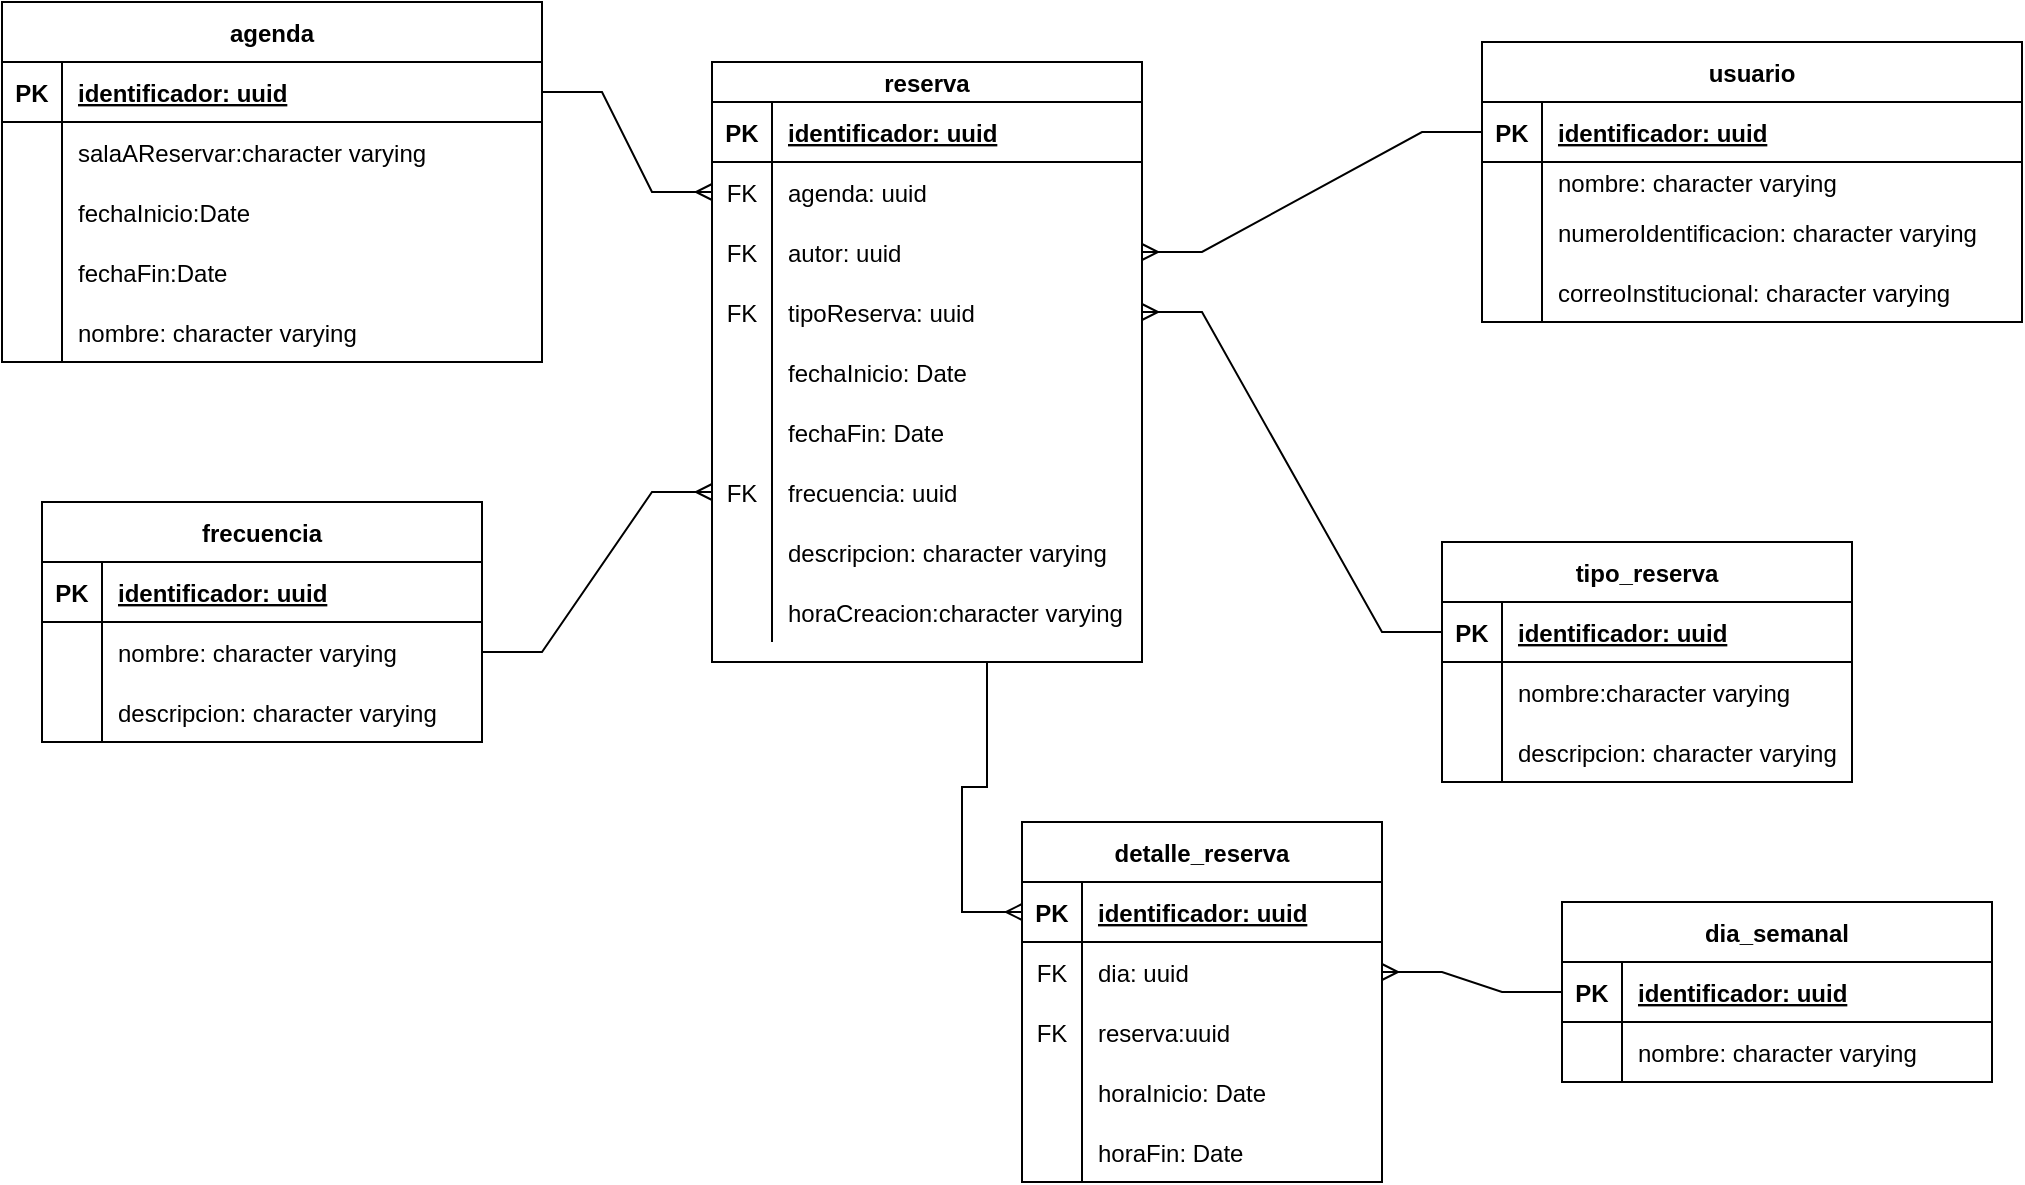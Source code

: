 <mxfile version="22.0.3" type="device">
  <diagram id="R2lEEEUBdFMjLlhIrx00" name="Page-1">
    <mxGraphModel dx="150" dy="1708" grid="1" gridSize="10" guides="1" tooltips="1" connect="1" arrows="1" fold="1" page="1" pageScale="1" pageWidth="850" pageHeight="1100" math="0" shadow="0" extFonts="Permanent Marker^https://fonts.googleapis.com/css?family=Permanent+Marker">
      <root>
        <mxCell id="0" />
        <mxCell id="1" parent="0" />
        <mxCell id="yb4hP5xgB--OVEd4FZ1A-1" value="agenda" style="shape=table;startSize=30;container=1;collapsible=1;childLayout=tableLayout;fixedRows=1;rowLines=0;fontStyle=1;align=center;resizeLast=1;" parent="1" vertex="1">
          <mxGeometry x="850" y="-100" width="270" height="180" as="geometry" />
        </mxCell>
        <mxCell id="yb4hP5xgB--OVEd4FZ1A-2" value="" style="shape=tableRow;horizontal=0;startSize=0;swimlaneHead=0;swimlaneBody=0;fillColor=none;collapsible=0;dropTarget=0;points=[[0,0.5],[1,0.5]];portConstraint=eastwest;top=0;left=0;right=0;bottom=1;" parent="yb4hP5xgB--OVEd4FZ1A-1" vertex="1">
          <mxGeometry y="30" width="270" height="30" as="geometry" />
        </mxCell>
        <mxCell id="yb4hP5xgB--OVEd4FZ1A-3" value="PK" style="shape=partialRectangle;connectable=0;fillColor=none;top=0;left=0;bottom=0;right=0;fontStyle=1;overflow=hidden;" parent="yb4hP5xgB--OVEd4FZ1A-2" vertex="1">
          <mxGeometry width="30" height="30" as="geometry">
            <mxRectangle width="30" height="30" as="alternateBounds" />
          </mxGeometry>
        </mxCell>
        <mxCell id="yb4hP5xgB--OVEd4FZ1A-4" value="identificador: uuid" style="shape=partialRectangle;connectable=0;fillColor=none;top=0;left=0;bottom=0;right=0;align=left;spacingLeft=6;fontStyle=5;overflow=hidden;" parent="yb4hP5xgB--OVEd4FZ1A-2" vertex="1">
          <mxGeometry x="30" width="240" height="30" as="geometry">
            <mxRectangle width="240" height="30" as="alternateBounds" />
          </mxGeometry>
        </mxCell>
        <mxCell id="yb4hP5xgB--OVEd4FZ1A-130" value="" style="shape=tableRow;horizontal=0;startSize=0;swimlaneHead=0;swimlaneBody=0;fillColor=none;collapsible=0;dropTarget=0;points=[[0,0.5],[1,0.5]];portConstraint=eastwest;top=0;left=0;right=0;bottom=0;" parent="yb4hP5xgB--OVEd4FZ1A-1" vertex="1">
          <mxGeometry y="60" width="270" height="30" as="geometry" />
        </mxCell>
        <mxCell id="yb4hP5xgB--OVEd4FZ1A-131" value="" style="shape=partialRectangle;connectable=0;fillColor=none;top=0;left=0;bottom=0;right=0;editable=1;overflow=hidden;" parent="yb4hP5xgB--OVEd4FZ1A-130" vertex="1">
          <mxGeometry width="30" height="30" as="geometry">
            <mxRectangle width="30" height="30" as="alternateBounds" />
          </mxGeometry>
        </mxCell>
        <mxCell id="yb4hP5xgB--OVEd4FZ1A-132" value="salaAReservar:character varying" style="shape=partialRectangle;connectable=0;fillColor=none;top=0;left=0;bottom=0;right=0;align=left;spacingLeft=6;overflow=hidden;" parent="yb4hP5xgB--OVEd4FZ1A-130" vertex="1">
          <mxGeometry x="30" width="240" height="30" as="geometry">
            <mxRectangle width="240" height="30" as="alternateBounds" />
          </mxGeometry>
        </mxCell>
        <mxCell id="yb4hP5xgB--OVEd4FZ1A-127" value="" style="shape=tableRow;horizontal=0;startSize=0;swimlaneHead=0;swimlaneBody=0;fillColor=none;collapsible=0;dropTarget=0;points=[[0,0.5],[1,0.5]];portConstraint=eastwest;top=0;left=0;right=0;bottom=0;" parent="yb4hP5xgB--OVEd4FZ1A-1" vertex="1">
          <mxGeometry y="90" width="270" height="30" as="geometry" />
        </mxCell>
        <mxCell id="yb4hP5xgB--OVEd4FZ1A-128" value="" style="shape=partialRectangle;connectable=0;fillColor=none;top=0;left=0;bottom=0;right=0;editable=1;overflow=hidden;" parent="yb4hP5xgB--OVEd4FZ1A-127" vertex="1">
          <mxGeometry width="30" height="30" as="geometry">
            <mxRectangle width="30" height="30" as="alternateBounds" />
          </mxGeometry>
        </mxCell>
        <mxCell id="yb4hP5xgB--OVEd4FZ1A-129" value="fechaInicio:Date" style="shape=partialRectangle;connectable=0;fillColor=none;top=0;left=0;bottom=0;right=0;align=left;spacingLeft=6;overflow=hidden;" parent="yb4hP5xgB--OVEd4FZ1A-127" vertex="1">
          <mxGeometry x="30" width="240" height="30" as="geometry">
            <mxRectangle width="240" height="30" as="alternateBounds" />
          </mxGeometry>
        </mxCell>
        <mxCell id="yb4hP5xgB--OVEd4FZ1A-124" value="" style="shape=tableRow;horizontal=0;startSize=0;swimlaneHead=0;swimlaneBody=0;fillColor=none;collapsible=0;dropTarget=0;points=[[0,0.5],[1,0.5]];portConstraint=eastwest;top=0;left=0;right=0;bottom=0;" parent="yb4hP5xgB--OVEd4FZ1A-1" vertex="1">
          <mxGeometry y="120" width="270" height="30" as="geometry" />
        </mxCell>
        <mxCell id="yb4hP5xgB--OVEd4FZ1A-125" value="" style="shape=partialRectangle;connectable=0;fillColor=none;top=0;left=0;bottom=0;right=0;editable=1;overflow=hidden;" parent="yb4hP5xgB--OVEd4FZ1A-124" vertex="1">
          <mxGeometry width="30" height="30" as="geometry">
            <mxRectangle width="30" height="30" as="alternateBounds" />
          </mxGeometry>
        </mxCell>
        <mxCell id="yb4hP5xgB--OVEd4FZ1A-126" value="fechaFin:Date" style="shape=partialRectangle;connectable=0;fillColor=none;top=0;left=0;bottom=0;right=0;align=left;spacingLeft=6;overflow=hidden;" parent="yb4hP5xgB--OVEd4FZ1A-124" vertex="1">
          <mxGeometry x="30" width="240" height="30" as="geometry">
            <mxRectangle width="240" height="30" as="alternateBounds" />
          </mxGeometry>
        </mxCell>
        <mxCell id="yb4hP5xgB--OVEd4FZ1A-11" value="" style="shape=tableRow;horizontal=0;startSize=0;swimlaneHead=0;swimlaneBody=0;fillColor=none;collapsible=0;dropTarget=0;points=[[0,0.5],[1,0.5]];portConstraint=eastwest;top=0;left=0;right=0;bottom=0;" parent="yb4hP5xgB--OVEd4FZ1A-1" vertex="1">
          <mxGeometry y="150" width="270" height="30" as="geometry" />
        </mxCell>
        <mxCell id="yb4hP5xgB--OVEd4FZ1A-12" value="" style="shape=partialRectangle;connectable=0;fillColor=none;top=0;left=0;bottom=0;right=0;editable=1;overflow=hidden;" parent="yb4hP5xgB--OVEd4FZ1A-11" vertex="1">
          <mxGeometry width="30" height="30" as="geometry">
            <mxRectangle width="30" height="30" as="alternateBounds" />
          </mxGeometry>
        </mxCell>
        <mxCell id="yb4hP5xgB--OVEd4FZ1A-13" value="nombre: character varying" style="shape=partialRectangle;connectable=0;fillColor=none;top=0;left=0;bottom=0;right=0;align=left;spacingLeft=6;overflow=hidden;" parent="yb4hP5xgB--OVEd4FZ1A-11" vertex="1">
          <mxGeometry x="30" width="240" height="30" as="geometry">
            <mxRectangle width="240" height="30" as="alternateBounds" />
          </mxGeometry>
        </mxCell>
        <mxCell id="yb4hP5xgB--OVEd4FZ1A-14" value="frecuencia" style="shape=table;startSize=30;container=1;collapsible=1;childLayout=tableLayout;fixedRows=1;rowLines=0;fontStyle=1;align=center;resizeLast=1;" parent="1" vertex="1">
          <mxGeometry x="870" y="150" width="220" height="120" as="geometry" />
        </mxCell>
        <mxCell id="yb4hP5xgB--OVEd4FZ1A-15" value="" style="shape=tableRow;horizontal=0;startSize=0;swimlaneHead=0;swimlaneBody=0;fillColor=none;collapsible=0;dropTarget=0;points=[[0,0.5],[1,0.5]];portConstraint=eastwest;top=0;left=0;right=0;bottom=1;" parent="yb4hP5xgB--OVEd4FZ1A-14" vertex="1">
          <mxGeometry y="30" width="220" height="30" as="geometry" />
        </mxCell>
        <mxCell id="yb4hP5xgB--OVEd4FZ1A-16" value="PK" style="shape=partialRectangle;connectable=0;fillColor=none;top=0;left=0;bottom=0;right=0;fontStyle=1;overflow=hidden;" parent="yb4hP5xgB--OVEd4FZ1A-15" vertex="1">
          <mxGeometry width="30" height="30" as="geometry">
            <mxRectangle width="30" height="30" as="alternateBounds" />
          </mxGeometry>
        </mxCell>
        <mxCell id="yb4hP5xgB--OVEd4FZ1A-17" value="identificador: uuid" style="shape=partialRectangle;connectable=0;fillColor=none;top=0;left=0;bottom=0;right=0;align=left;spacingLeft=6;fontStyle=5;overflow=hidden;" parent="yb4hP5xgB--OVEd4FZ1A-15" vertex="1">
          <mxGeometry x="30" width="190" height="30" as="geometry">
            <mxRectangle width="190" height="30" as="alternateBounds" />
          </mxGeometry>
        </mxCell>
        <mxCell id="yb4hP5xgB--OVEd4FZ1A-18" value="" style="shape=tableRow;horizontal=0;startSize=0;swimlaneHead=0;swimlaneBody=0;fillColor=none;collapsible=0;dropTarget=0;points=[[0,0.5],[1,0.5]];portConstraint=eastwest;top=0;left=0;right=0;bottom=0;" parent="yb4hP5xgB--OVEd4FZ1A-14" vertex="1">
          <mxGeometry y="60" width="220" height="30" as="geometry" />
        </mxCell>
        <mxCell id="yb4hP5xgB--OVEd4FZ1A-19" value="" style="shape=partialRectangle;connectable=0;fillColor=none;top=0;left=0;bottom=0;right=0;editable=1;overflow=hidden;" parent="yb4hP5xgB--OVEd4FZ1A-18" vertex="1">
          <mxGeometry width="30" height="30" as="geometry">
            <mxRectangle width="30" height="30" as="alternateBounds" />
          </mxGeometry>
        </mxCell>
        <mxCell id="yb4hP5xgB--OVEd4FZ1A-20" value="nombre: character varying" style="shape=partialRectangle;connectable=0;fillColor=none;top=0;left=0;bottom=0;right=0;align=left;spacingLeft=6;overflow=hidden;" parent="yb4hP5xgB--OVEd4FZ1A-18" vertex="1">
          <mxGeometry x="30" width="190" height="30" as="geometry">
            <mxRectangle width="190" height="30" as="alternateBounds" />
          </mxGeometry>
        </mxCell>
        <mxCell id="yb4hP5xgB--OVEd4FZ1A-21" value="" style="shape=tableRow;horizontal=0;startSize=0;swimlaneHead=0;swimlaneBody=0;fillColor=none;collapsible=0;dropTarget=0;points=[[0,0.5],[1,0.5]];portConstraint=eastwest;top=0;left=0;right=0;bottom=0;" parent="yb4hP5xgB--OVEd4FZ1A-14" vertex="1">
          <mxGeometry y="90" width="220" height="30" as="geometry" />
        </mxCell>
        <mxCell id="yb4hP5xgB--OVEd4FZ1A-22" value="" style="shape=partialRectangle;connectable=0;fillColor=none;top=0;left=0;bottom=0;right=0;editable=1;overflow=hidden;" parent="yb4hP5xgB--OVEd4FZ1A-21" vertex="1">
          <mxGeometry width="30" height="30" as="geometry">
            <mxRectangle width="30" height="30" as="alternateBounds" />
          </mxGeometry>
        </mxCell>
        <mxCell id="yb4hP5xgB--OVEd4FZ1A-23" value="descripcion: character varying" style="shape=partialRectangle;connectable=0;fillColor=none;top=0;left=0;bottom=0;right=0;align=left;spacingLeft=6;overflow=hidden;" parent="yb4hP5xgB--OVEd4FZ1A-21" vertex="1">
          <mxGeometry x="30" width="190" height="30" as="geometry">
            <mxRectangle width="190" height="30" as="alternateBounds" />
          </mxGeometry>
        </mxCell>
        <mxCell id="yb4hP5xgB--OVEd4FZ1A-25" value="tipo_reserva" style="shape=table;startSize=30;container=1;collapsible=1;childLayout=tableLayout;fixedRows=1;rowLines=0;fontStyle=1;align=center;resizeLast=1;" parent="1" vertex="1">
          <mxGeometry x="1570" y="170" width="205" height="120" as="geometry" />
        </mxCell>
        <mxCell id="yb4hP5xgB--OVEd4FZ1A-26" value="" style="shape=tableRow;horizontal=0;startSize=0;swimlaneHead=0;swimlaneBody=0;fillColor=none;collapsible=0;dropTarget=0;points=[[0,0.5],[1,0.5]];portConstraint=eastwest;top=0;left=0;right=0;bottom=1;" parent="yb4hP5xgB--OVEd4FZ1A-25" vertex="1">
          <mxGeometry y="30" width="205" height="30" as="geometry" />
        </mxCell>
        <mxCell id="yb4hP5xgB--OVEd4FZ1A-27" value="PK" style="shape=partialRectangle;connectable=0;fillColor=none;top=0;left=0;bottom=0;right=0;fontStyle=1;overflow=hidden;" parent="yb4hP5xgB--OVEd4FZ1A-26" vertex="1">
          <mxGeometry width="30" height="30" as="geometry">
            <mxRectangle width="30" height="30" as="alternateBounds" />
          </mxGeometry>
        </mxCell>
        <mxCell id="yb4hP5xgB--OVEd4FZ1A-28" value="identificador: uuid" style="shape=partialRectangle;connectable=0;fillColor=none;top=0;left=0;bottom=0;right=0;align=left;spacingLeft=6;fontStyle=5;overflow=hidden;" parent="yb4hP5xgB--OVEd4FZ1A-26" vertex="1">
          <mxGeometry x="30" width="175" height="30" as="geometry">
            <mxRectangle width="175" height="30" as="alternateBounds" />
          </mxGeometry>
        </mxCell>
        <mxCell id="yb4hP5xgB--OVEd4FZ1A-29" value="" style="shape=tableRow;horizontal=0;startSize=0;swimlaneHead=0;swimlaneBody=0;fillColor=none;collapsible=0;dropTarget=0;points=[[0,0.5],[1,0.5]];portConstraint=eastwest;top=0;left=0;right=0;bottom=0;" parent="yb4hP5xgB--OVEd4FZ1A-25" vertex="1">
          <mxGeometry y="60" width="205" height="30" as="geometry" />
        </mxCell>
        <mxCell id="yb4hP5xgB--OVEd4FZ1A-30" value="" style="shape=partialRectangle;connectable=0;fillColor=none;top=0;left=0;bottom=0;right=0;editable=1;overflow=hidden;" parent="yb4hP5xgB--OVEd4FZ1A-29" vertex="1">
          <mxGeometry width="30" height="30" as="geometry">
            <mxRectangle width="30" height="30" as="alternateBounds" />
          </mxGeometry>
        </mxCell>
        <mxCell id="yb4hP5xgB--OVEd4FZ1A-31" value="nombre:character varying" style="shape=partialRectangle;connectable=0;fillColor=none;top=0;left=0;bottom=0;right=0;align=left;spacingLeft=6;overflow=hidden;" parent="yb4hP5xgB--OVEd4FZ1A-29" vertex="1">
          <mxGeometry x="30" width="175" height="30" as="geometry">
            <mxRectangle width="175" height="30" as="alternateBounds" />
          </mxGeometry>
        </mxCell>
        <mxCell id="yb4hP5xgB--OVEd4FZ1A-32" value="" style="shape=tableRow;horizontal=0;startSize=0;swimlaneHead=0;swimlaneBody=0;fillColor=none;collapsible=0;dropTarget=0;points=[[0,0.5],[1,0.5]];portConstraint=eastwest;top=0;left=0;right=0;bottom=0;" parent="yb4hP5xgB--OVEd4FZ1A-25" vertex="1">
          <mxGeometry y="90" width="205" height="30" as="geometry" />
        </mxCell>
        <mxCell id="yb4hP5xgB--OVEd4FZ1A-33" value="" style="shape=partialRectangle;connectable=0;fillColor=none;top=0;left=0;bottom=0;right=0;editable=1;overflow=hidden;" parent="yb4hP5xgB--OVEd4FZ1A-32" vertex="1">
          <mxGeometry width="30" height="30" as="geometry">
            <mxRectangle width="30" height="30" as="alternateBounds" />
          </mxGeometry>
        </mxCell>
        <mxCell id="yb4hP5xgB--OVEd4FZ1A-34" value="descripcion: character varying" style="shape=partialRectangle;connectable=0;fillColor=none;top=0;left=0;bottom=0;right=0;align=left;spacingLeft=6;overflow=hidden;" parent="yb4hP5xgB--OVEd4FZ1A-32" vertex="1">
          <mxGeometry x="30" width="175" height="30" as="geometry">
            <mxRectangle width="175" height="30" as="alternateBounds" />
          </mxGeometry>
        </mxCell>
        <mxCell id="yb4hP5xgB--OVEd4FZ1A-35" value="reserva" style="shape=table;startSize=20;container=1;collapsible=1;childLayout=tableLayout;fixedRows=1;rowLines=0;fontStyle=1;align=center;resizeLast=1;" parent="1" vertex="1">
          <mxGeometry x="1205" y="-70" width="215" height="300" as="geometry" />
        </mxCell>
        <mxCell id="yb4hP5xgB--OVEd4FZ1A-36" value="" style="shape=tableRow;horizontal=0;startSize=0;swimlaneHead=0;swimlaneBody=0;fillColor=none;collapsible=0;dropTarget=0;points=[[0,0.5],[1,0.5]];portConstraint=eastwest;top=0;left=0;right=0;bottom=1;" parent="yb4hP5xgB--OVEd4FZ1A-35" vertex="1">
          <mxGeometry y="20" width="215" height="30" as="geometry" />
        </mxCell>
        <mxCell id="yb4hP5xgB--OVEd4FZ1A-37" value="PK" style="shape=partialRectangle;connectable=0;fillColor=none;top=0;left=0;bottom=0;right=0;fontStyle=1;overflow=hidden;" parent="yb4hP5xgB--OVEd4FZ1A-36" vertex="1">
          <mxGeometry width="30" height="30" as="geometry">
            <mxRectangle width="30" height="30" as="alternateBounds" />
          </mxGeometry>
        </mxCell>
        <mxCell id="yb4hP5xgB--OVEd4FZ1A-38" value="identificador: uuid" style="shape=partialRectangle;connectable=0;fillColor=none;top=0;left=0;bottom=0;right=0;align=left;spacingLeft=6;fontStyle=5;overflow=hidden;" parent="yb4hP5xgB--OVEd4FZ1A-36" vertex="1">
          <mxGeometry x="30" width="185" height="30" as="geometry">
            <mxRectangle width="185" height="30" as="alternateBounds" />
          </mxGeometry>
        </mxCell>
        <mxCell id="yb4hP5xgB--OVEd4FZ1A-42" value="" style="shape=tableRow;horizontal=0;startSize=0;swimlaneHead=0;swimlaneBody=0;fillColor=none;collapsible=0;dropTarget=0;points=[[0,0.5],[1,0.5]];portConstraint=eastwest;top=0;left=0;right=0;bottom=0;" parent="yb4hP5xgB--OVEd4FZ1A-35" vertex="1">
          <mxGeometry y="50" width="215" height="30" as="geometry" />
        </mxCell>
        <mxCell id="yb4hP5xgB--OVEd4FZ1A-43" value="FK" style="shape=partialRectangle;connectable=0;fillColor=none;top=0;left=0;bottom=0;right=0;editable=1;overflow=hidden;" parent="yb4hP5xgB--OVEd4FZ1A-42" vertex="1">
          <mxGeometry width="30" height="30" as="geometry">
            <mxRectangle width="30" height="30" as="alternateBounds" />
          </mxGeometry>
        </mxCell>
        <mxCell id="yb4hP5xgB--OVEd4FZ1A-44" value="agenda: uuid" style="shape=partialRectangle;connectable=0;fillColor=none;top=0;left=0;bottom=0;right=0;align=left;spacingLeft=6;overflow=hidden;" parent="yb4hP5xgB--OVEd4FZ1A-42" vertex="1">
          <mxGeometry x="30" width="185" height="30" as="geometry">
            <mxRectangle width="185" height="30" as="alternateBounds" />
          </mxGeometry>
        </mxCell>
        <mxCell id="yb4hP5xgB--OVEd4FZ1A-39" value="" style="shape=tableRow;horizontal=0;startSize=0;swimlaneHead=0;swimlaneBody=0;fillColor=none;collapsible=0;dropTarget=0;points=[[0,0.5],[1,0.5]];portConstraint=eastwest;top=0;left=0;right=0;bottom=0;" parent="yb4hP5xgB--OVEd4FZ1A-35" vertex="1">
          <mxGeometry y="80" width="215" height="30" as="geometry" />
        </mxCell>
        <mxCell id="yb4hP5xgB--OVEd4FZ1A-40" value="FK" style="shape=partialRectangle;connectable=0;fillColor=none;top=0;left=0;bottom=0;right=0;editable=1;overflow=hidden;" parent="yb4hP5xgB--OVEd4FZ1A-39" vertex="1">
          <mxGeometry width="30" height="30" as="geometry">
            <mxRectangle width="30" height="30" as="alternateBounds" />
          </mxGeometry>
        </mxCell>
        <mxCell id="yb4hP5xgB--OVEd4FZ1A-41" value="autor: uuid" style="shape=partialRectangle;connectable=0;fillColor=none;top=0;left=0;bottom=0;right=0;align=left;spacingLeft=6;overflow=hidden;" parent="yb4hP5xgB--OVEd4FZ1A-39" vertex="1">
          <mxGeometry x="30" width="185" height="30" as="geometry">
            <mxRectangle width="185" height="30" as="alternateBounds" />
          </mxGeometry>
        </mxCell>
        <mxCell id="yb4hP5xgB--OVEd4FZ1A-45" value="" style="shape=tableRow;horizontal=0;startSize=0;swimlaneHead=0;swimlaneBody=0;fillColor=none;collapsible=0;dropTarget=0;points=[[0,0.5],[1,0.5]];portConstraint=eastwest;top=0;left=0;right=0;bottom=0;" parent="yb4hP5xgB--OVEd4FZ1A-35" vertex="1">
          <mxGeometry y="110" width="215" height="30" as="geometry" />
        </mxCell>
        <mxCell id="yb4hP5xgB--OVEd4FZ1A-46" value="FK" style="shape=partialRectangle;connectable=0;fillColor=none;top=0;left=0;bottom=0;right=0;editable=1;overflow=hidden;" parent="yb4hP5xgB--OVEd4FZ1A-45" vertex="1">
          <mxGeometry width="30" height="30" as="geometry">
            <mxRectangle width="30" height="30" as="alternateBounds" />
          </mxGeometry>
        </mxCell>
        <mxCell id="yb4hP5xgB--OVEd4FZ1A-47" value="tipoReserva: uuid" style="shape=partialRectangle;connectable=0;fillColor=none;top=0;left=0;bottom=0;right=0;align=left;spacingLeft=6;overflow=hidden;" parent="yb4hP5xgB--OVEd4FZ1A-45" vertex="1">
          <mxGeometry x="30" width="185" height="30" as="geometry">
            <mxRectangle width="185" height="30" as="alternateBounds" />
          </mxGeometry>
        </mxCell>
        <mxCell id="yb4hP5xgB--OVEd4FZ1A-48" value="" style="shape=tableRow;horizontal=0;startSize=0;swimlaneHead=0;swimlaneBody=0;fillColor=none;collapsible=0;dropTarget=0;points=[[0,0.5],[1,0.5]];portConstraint=eastwest;top=0;left=0;right=0;bottom=0;" parent="yb4hP5xgB--OVEd4FZ1A-35" vertex="1">
          <mxGeometry y="140" width="215" height="30" as="geometry" />
        </mxCell>
        <mxCell id="yb4hP5xgB--OVEd4FZ1A-49" value="" style="shape=partialRectangle;connectable=0;fillColor=none;top=0;left=0;bottom=0;right=0;editable=1;overflow=hidden;" parent="yb4hP5xgB--OVEd4FZ1A-48" vertex="1">
          <mxGeometry width="30" height="30" as="geometry">
            <mxRectangle width="30" height="30" as="alternateBounds" />
          </mxGeometry>
        </mxCell>
        <mxCell id="yb4hP5xgB--OVEd4FZ1A-50" value="fechaInicio: Date" style="shape=partialRectangle;connectable=0;fillColor=none;top=0;left=0;bottom=0;right=0;align=left;spacingLeft=6;overflow=hidden;" parent="yb4hP5xgB--OVEd4FZ1A-48" vertex="1">
          <mxGeometry x="30" width="185" height="30" as="geometry">
            <mxRectangle width="185" height="30" as="alternateBounds" />
          </mxGeometry>
        </mxCell>
        <mxCell id="yb4hP5xgB--OVEd4FZ1A-51" value="" style="shape=tableRow;horizontal=0;startSize=0;swimlaneHead=0;swimlaneBody=0;fillColor=none;collapsible=0;dropTarget=0;points=[[0,0.5],[1,0.5]];portConstraint=eastwest;top=0;left=0;right=0;bottom=0;" parent="yb4hP5xgB--OVEd4FZ1A-35" vertex="1">
          <mxGeometry y="170" width="215" height="30" as="geometry" />
        </mxCell>
        <mxCell id="yb4hP5xgB--OVEd4FZ1A-52" value="" style="shape=partialRectangle;connectable=0;fillColor=none;top=0;left=0;bottom=0;right=0;editable=1;overflow=hidden;" parent="yb4hP5xgB--OVEd4FZ1A-51" vertex="1">
          <mxGeometry width="30" height="30" as="geometry">
            <mxRectangle width="30" height="30" as="alternateBounds" />
          </mxGeometry>
        </mxCell>
        <mxCell id="yb4hP5xgB--OVEd4FZ1A-53" value="fechaFin: Date" style="shape=partialRectangle;connectable=0;fillColor=none;top=0;left=0;bottom=0;right=0;align=left;spacingLeft=6;overflow=hidden;" parent="yb4hP5xgB--OVEd4FZ1A-51" vertex="1">
          <mxGeometry x="30" width="185" height="30" as="geometry">
            <mxRectangle width="185" height="30" as="alternateBounds" />
          </mxGeometry>
        </mxCell>
        <mxCell id="yb4hP5xgB--OVEd4FZ1A-54" value="" style="shape=tableRow;horizontal=0;startSize=0;swimlaneHead=0;swimlaneBody=0;fillColor=none;collapsible=0;dropTarget=0;points=[[0,0.5],[1,0.5]];portConstraint=eastwest;top=0;left=0;right=0;bottom=0;" parent="yb4hP5xgB--OVEd4FZ1A-35" vertex="1">
          <mxGeometry y="200" width="215" height="30" as="geometry" />
        </mxCell>
        <mxCell id="yb4hP5xgB--OVEd4FZ1A-55" value="FK" style="shape=partialRectangle;connectable=0;fillColor=none;top=0;left=0;bottom=0;right=0;editable=1;overflow=hidden;" parent="yb4hP5xgB--OVEd4FZ1A-54" vertex="1">
          <mxGeometry width="30" height="30" as="geometry">
            <mxRectangle width="30" height="30" as="alternateBounds" />
          </mxGeometry>
        </mxCell>
        <mxCell id="yb4hP5xgB--OVEd4FZ1A-56" value="frecuencia: uuid" style="shape=partialRectangle;connectable=0;fillColor=none;top=0;left=0;bottom=0;right=0;align=left;spacingLeft=6;overflow=hidden;" parent="yb4hP5xgB--OVEd4FZ1A-54" vertex="1">
          <mxGeometry x="30" width="185" height="30" as="geometry">
            <mxRectangle width="185" height="30" as="alternateBounds" />
          </mxGeometry>
        </mxCell>
        <mxCell id="yb4hP5xgB--OVEd4FZ1A-60" value="" style="shape=tableRow;horizontal=0;startSize=0;swimlaneHead=0;swimlaneBody=0;fillColor=none;collapsible=0;dropTarget=0;points=[[0,0.5],[1,0.5]];portConstraint=eastwest;top=0;left=0;right=0;bottom=0;" parent="yb4hP5xgB--OVEd4FZ1A-35" vertex="1">
          <mxGeometry y="230" width="215" height="30" as="geometry" />
        </mxCell>
        <mxCell id="yb4hP5xgB--OVEd4FZ1A-61" value="" style="shape=partialRectangle;connectable=0;fillColor=none;top=0;left=0;bottom=0;right=0;editable=1;overflow=hidden;" parent="yb4hP5xgB--OVEd4FZ1A-60" vertex="1">
          <mxGeometry width="30" height="30" as="geometry">
            <mxRectangle width="30" height="30" as="alternateBounds" />
          </mxGeometry>
        </mxCell>
        <mxCell id="yb4hP5xgB--OVEd4FZ1A-62" value="descripcion: character varying" style="shape=partialRectangle;connectable=0;fillColor=none;top=0;left=0;bottom=0;right=0;align=left;spacingLeft=6;overflow=hidden;" parent="yb4hP5xgB--OVEd4FZ1A-60" vertex="1">
          <mxGeometry x="30" width="185" height="30" as="geometry">
            <mxRectangle width="185" height="30" as="alternateBounds" />
          </mxGeometry>
        </mxCell>
        <mxCell id="yb4hP5xgB--OVEd4FZ1A-63" value="" style="shape=tableRow;horizontal=0;startSize=0;swimlaneHead=0;swimlaneBody=0;fillColor=none;collapsible=0;dropTarget=0;points=[[0,0.5],[1,0.5]];portConstraint=eastwest;top=0;left=0;right=0;bottom=0;" parent="yb4hP5xgB--OVEd4FZ1A-35" vertex="1">
          <mxGeometry y="260" width="215" height="30" as="geometry" />
        </mxCell>
        <mxCell id="yb4hP5xgB--OVEd4FZ1A-64" value="" style="shape=partialRectangle;connectable=0;fillColor=none;top=0;left=0;bottom=0;right=0;editable=1;overflow=hidden;" parent="yb4hP5xgB--OVEd4FZ1A-63" vertex="1">
          <mxGeometry width="30" height="30" as="geometry">
            <mxRectangle width="30" height="30" as="alternateBounds" />
          </mxGeometry>
        </mxCell>
        <mxCell id="yb4hP5xgB--OVEd4FZ1A-65" value="horaCreacion:character varying" style="shape=partialRectangle;connectable=0;fillColor=none;top=0;left=0;bottom=0;right=0;align=left;spacingLeft=6;overflow=hidden;" parent="yb4hP5xgB--OVEd4FZ1A-63" vertex="1">
          <mxGeometry x="30" width="185" height="30" as="geometry">
            <mxRectangle width="185" height="30" as="alternateBounds" />
          </mxGeometry>
        </mxCell>
        <mxCell id="yb4hP5xgB--OVEd4FZ1A-70" value="dia_semanal" style="shape=table;startSize=30;container=1;collapsible=1;childLayout=tableLayout;fixedRows=1;rowLines=0;fontStyle=1;align=center;resizeLast=1;" parent="1" vertex="1">
          <mxGeometry x="1630" y="350" width="215" height="90" as="geometry" />
        </mxCell>
        <mxCell id="yb4hP5xgB--OVEd4FZ1A-71" value="" style="shape=tableRow;horizontal=0;startSize=0;swimlaneHead=0;swimlaneBody=0;fillColor=none;collapsible=0;dropTarget=0;points=[[0,0.5],[1,0.5]];portConstraint=eastwest;top=0;left=0;right=0;bottom=1;" parent="yb4hP5xgB--OVEd4FZ1A-70" vertex="1">
          <mxGeometry y="30" width="215" height="30" as="geometry" />
        </mxCell>
        <mxCell id="yb4hP5xgB--OVEd4FZ1A-72" value="PK" style="shape=partialRectangle;connectable=0;fillColor=none;top=0;left=0;bottom=0;right=0;fontStyle=1;overflow=hidden;" parent="yb4hP5xgB--OVEd4FZ1A-71" vertex="1">
          <mxGeometry width="30" height="30" as="geometry">
            <mxRectangle width="30" height="30" as="alternateBounds" />
          </mxGeometry>
        </mxCell>
        <mxCell id="yb4hP5xgB--OVEd4FZ1A-73" value="identificador: uuid" style="shape=partialRectangle;connectable=0;fillColor=none;top=0;left=0;bottom=0;right=0;align=left;spacingLeft=6;fontStyle=5;overflow=hidden;" parent="yb4hP5xgB--OVEd4FZ1A-71" vertex="1">
          <mxGeometry x="30" width="185" height="30" as="geometry">
            <mxRectangle width="185" height="30" as="alternateBounds" />
          </mxGeometry>
        </mxCell>
        <mxCell id="yb4hP5xgB--OVEd4FZ1A-74" value="" style="shape=tableRow;horizontal=0;startSize=0;swimlaneHead=0;swimlaneBody=0;fillColor=none;collapsible=0;dropTarget=0;points=[[0,0.5],[1,0.5]];portConstraint=eastwest;top=0;left=0;right=0;bottom=0;" parent="yb4hP5xgB--OVEd4FZ1A-70" vertex="1">
          <mxGeometry y="60" width="215" height="30" as="geometry" />
        </mxCell>
        <mxCell id="yb4hP5xgB--OVEd4FZ1A-75" value="" style="shape=partialRectangle;connectable=0;fillColor=none;top=0;left=0;bottom=0;right=0;editable=1;overflow=hidden;" parent="yb4hP5xgB--OVEd4FZ1A-74" vertex="1">
          <mxGeometry width="30" height="30" as="geometry">
            <mxRectangle width="30" height="30" as="alternateBounds" />
          </mxGeometry>
        </mxCell>
        <mxCell id="yb4hP5xgB--OVEd4FZ1A-76" value="nombre: character varying" style="shape=partialRectangle;connectable=0;fillColor=none;top=0;left=0;bottom=0;right=0;align=left;spacingLeft=6;overflow=hidden;" parent="yb4hP5xgB--OVEd4FZ1A-74" vertex="1">
          <mxGeometry x="30" width="185" height="30" as="geometry">
            <mxRectangle width="185" height="30" as="alternateBounds" />
          </mxGeometry>
        </mxCell>
        <mxCell id="yb4hP5xgB--OVEd4FZ1A-80" value="detalle_reserva" style="shape=table;startSize=30;container=1;collapsible=1;childLayout=tableLayout;fixedRows=1;rowLines=0;fontStyle=1;align=center;resizeLast=1;" parent="1" vertex="1">
          <mxGeometry x="1360" y="310" width="180" height="180" as="geometry" />
        </mxCell>
        <mxCell id="yb4hP5xgB--OVEd4FZ1A-81" value="" style="shape=tableRow;horizontal=0;startSize=0;swimlaneHead=0;swimlaneBody=0;fillColor=none;collapsible=0;dropTarget=0;points=[[0,0.5],[1,0.5]];portConstraint=eastwest;top=0;left=0;right=0;bottom=1;" parent="yb4hP5xgB--OVEd4FZ1A-80" vertex="1">
          <mxGeometry y="30" width="180" height="30" as="geometry" />
        </mxCell>
        <mxCell id="yb4hP5xgB--OVEd4FZ1A-82" value="PK" style="shape=partialRectangle;connectable=0;fillColor=none;top=0;left=0;bottom=0;right=0;fontStyle=1;overflow=hidden;" parent="yb4hP5xgB--OVEd4FZ1A-81" vertex="1">
          <mxGeometry width="30" height="30" as="geometry">
            <mxRectangle width="30" height="30" as="alternateBounds" />
          </mxGeometry>
        </mxCell>
        <mxCell id="yb4hP5xgB--OVEd4FZ1A-83" value="identificador: uuid" style="shape=partialRectangle;connectable=0;fillColor=none;top=0;left=0;bottom=0;right=0;align=left;spacingLeft=6;fontStyle=5;overflow=hidden;" parent="yb4hP5xgB--OVEd4FZ1A-81" vertex="1">
          <mxGeometry x="30" width="150" height="30" as="geometry">
            <mxRectangle width="150" height="30" as="alternateBounds" />
          </mxGeometry>
        </mxCell>
        <mxCell id="yb4hP5xgB--OVEd4FZ1A-84" value="" style="shape=tableRow;horizontal=0;startSize=0;swimlaneHead=0;swimlaneBody=0;fillColor=none;collapsible=0;dropTarget=0;points=[[0,0.5],[1,0.5]];portConstraint=eastwest;top=0;left=0;right=0;bottom=0;" parent="yb4hP5xgB--OVEd4FZ1A-80" vertex="1">
          <mxGeometry y="60" width="180" height="30" as="geometry" />
        </mxCell>
        <mxCell id="yb4hP5xgB--OVEd4FZ1A-85" value="FK" style="shape=partialRectangle;connectable=0;fillColor=none;top=0;left=0;bottom=0;right=0;editable=1;overflow=hidden;" parent="yb4hP5xgB--OVEd4FZ1A-84" vertex="1">
          <mxGeometry width="30" height="30" as="geometry">
            <mxRectangle width="30" height="30" as="alternateBounds" />
          </mxGeometry>
        </mxCell>
        <mxCell id="yb4hP5xgB--OVEd4FZ1A-86" value="dia: uuid" style="shape=partialRectangle;connectable=0;fillColor=none;top=0;left=0;bottom=0;right=0;align=left;spacingLeft=6;overflow=hidden;" parent="yb4hP5xgB--OVEd4FZ1A-84" vertex="1">
          <mxGeometry x="30" width="150" height="30" as="geometry">
            <mxRectangle width="150" height="30" as="alternateBounds" />
          </mxGeometry>
        </mxCell>
        <mxCell id="pgWkkOUs9FSf4RaqyqY4-17" value="" style="shape=tableRow;horizontal=0;startSize=0;swimlaneHead=0;swimlaneBody=0;fillColor=none;collapsible=0;dropTarget=0;points=[[0,0.5],[1,0.5]];portConstraint=eastwest;top=0;left=0;right=0;bottom=0;" vertex="1" parent="yb4hP5xgB--OVEd4FZ1A-80">
          <mxGeometry y="90" width="180" height="30" as="geometry" />
        </mxCell>
        <mxCell id="pgWkkOUs9FSf4RaqyqY4-18" value="FK" style="shape=partialRectangle;connectable=0;fillColor=none;top=0;left=0;bottom=0;right=0;editable=1;overflow=hidden;" vertex="1" parent="pgWkkOUs9FSf4RaqyqY4-17">
          <mxGeometry width="30" height="30" as="geometry">
            <mxRectangle width="30" height="30" as="alternateBounds" />
          </mxGeometry>
        </mxCell>
        <mxCell id="pgWkkOUs9FSf4RaqyqY4-19" value="reserva:uuid" style="shape=partialRectangle;connectable=0;fillColor=none;top=0;left=0;bottom=0;right=0;align=left;spacingLeft=6;overflow=hidden;" vertex="1" parent="pgWkkOUs9FSf4RaqyqY4-17">
          <mxGeometry x="30" width="150" height="30" as="geometry">
            <mxRectangle width="150" height="30" as="alternateBounds" />
          </mxGeometry>
        </mxCell>
        <mxCell id="yb4hP5xgB--OVEd4FZ1A-87" value="" style="shape=tableRow;horizontal=0;startSize=0;swimlaneHead=0;swimlaneBody=0;fillColor=none;collapsible=0;dropTarget=0;points=[[0,0.5],[1,0.5]];portConstraint=eastwest;top=0;left=0;right=0;bottom=0;" parent="yb4hP5xgB--OVEd4FZ1A-80" vertex="1">
          <mxGeometry y="120" width="180" height="30" as="geometry" />
        </mxCell>
        <mxCell id="yb4hP5xgB--OVEd4FZ1A-88" value="" style="shape=partialRectangle;connectable=0;fillColor=none;top=0;left=0;bottom=0;right=0;editable=1;overflow=hidden;" parent="yb4hP5xgB--OVEd4FZ1A-87" vertex="1">
          <mxGeometry width="30" height="30" as="geometry">
            <mxRectangle width="30" height="30" as="alternateBounds" />
          </mxGeometry>
        </mxCell>
        <mxCell id="yb4hP5xgB--OVEd4FZ1A-89" value="horaInicio: Date" style="shape=partialRectangle;connectable=0;fillColor=none;top=0;left=0;bottom=0;right=0;align=left;spacingLeft=6;overflow=hidden;" parent="yb4hP5xgB--OVEd4FZ1A-87" vertex="1">
          <mxGeometry x="30" width="150" height="30" as="geometry">
            <mxRectangle width="150" height="30" as="alternateBounds" />
          </mxGeometry>
        </mxCell>
        <mxCell id="yb4hP5xgB--OVEd4FZ1A-90" value="" style="shape=tableRow;horizontal=0;startSize=0;swimlaneHead=0;swimlaneBody=0;fillColor=none;collapsible=0;dropTarget=0;points=[[0,0.5],[1,0.5]];portConstraint=eastwest;top=0;left=0;right=0;bottom=0;" parent="yb4hP5xgB--OVEd4FZ1A-80" vertex="1">
          <mxGeometry y="150" width="180" height="30" as="geometry" />
        </mxCell>
        <mxCell id="yb4hP5xgB--OVEd4FZ1A-91" value="" style="shape=partialRectangle;connectable=0;fillColor=none;top=0;left=0;bottom=0;right=0;editable=1;overflow=hidden;" parent="yb4hP5xgB--OVEd4FZ1A-90" vertex="1">
          <mxGeometry width="30" height="30" as="geometry">
            <mxRectangle width="30" height="30" as="alternateBounds" />
          </mxGeometry>
        </mxCell>
        <mxCell id="yb4hP5xgB--OVEd4FZ1A-92" value="horaFin: Date" style="shape=partialRectangle;connectable=0;fillColor=none;top=0;left=0;bottom=0;right=0;align=left;spacingLeft=6;overflow=hidden;" parent="yb4hP5xgB--OVEd4FZ1A-90" vertex="1">
          <mxGeometry x="30" width="150" height="30" as="geometry">
            <mxRectangle width="150" height="30" as="alternateBounds" />
          </mxGeometry>
        </mxCell>
        <mxCell id="yb4hP5xgB--OVEd4FZ1A-99" value="usuario" style="shape=table;startSize=30;container=1;collapsible=1;childLayout=tableLayout;fixedRows=1;rowLines=0;fontStyle=1;align=center;resizeLast=1;" parent="1" vertex="1">
          <mxGeometry x="1590" y="-80" width="270" height="140" as="geometry" />
        </mxCell>
        <mxCell id="yb4hP5xgB--OVEd4FZ1A-100" value="" style="shape=tableRow;horizontal=0;startSize=0;swimlaneHead=0;swimlaneBody=0;fillColor=none;collapsible=0;dropTarget=0;points=[[0,0.5],[1,0.5]];portConstraint=eastwest;top=0;left=0;right=0;bottom=1;" parent="yb4hP5xgB--OVEd4FZ1A-99" vertex="1">
          <mxGeometry y="30" width="270" height="30" as="geometry" />
        </mxCell>
        <mxCell id="yb4hP5xgB--OVEd4FZ1A-101" value="PK" style="shape=partialRectangle;connectable=0;fillColor=none;top=0;left=0;bottom=0;right=0;fontStyle=1;overflow=hidden;" parent="yb4hP5xgB--OVEd4FZ1A-100" vertex="1">
          <mxGeometry width="30" height="30" as="geometry">
            <mxRectangle width="30" height="30" as="alternateBounds" />
          </mxGeometry>
        </mxCell>
        <mxCell id="yb4hP5xgB--OVEd4FZ1A-102" value="identificador: uuid" style="shape=partialRectangle;connectable=0;fillColor=none;top=0;left=0;bottom=0;right=0;align=left;spacingLeft=6;fontStyle=5;overflow=hidden;" parent="yb4hP5xgB--OVEd4FZ1A-100" vertex="1">
          <mxGeometry x="30" width="240" height="30" as="geometry">
            <mxRectangle width="240" height="30" as="alternateBounds" />
          </mxGeometry>
        </mxCell>
        <mxCell id="yb4hP5xgB--OVEd4FZ1A-106" value="" style="shape=tableRow;horizontal=0;startSize=0;swimlaneHead=0;swimlaneBody=0;fillColor=none;collapsible=0;dropTarget=0;points=[[0,0.5],[1,0.5]];portConstraint=eastwest;top=0;left=0;right=0;bottom=0;" parent="yb4hP5xgB--OVEd4FZ1A-99" vertex="1">
          <mxGeometry y="60" width="270" height="20" as="geometry" />
        </mxCell>
        <mxCell id="yb4hP5xgB--OVEd4FZ1A-107" value="" style="shape=partialRectangle;connectable=0;fillColor=none;top=0;left=0;bottom=0;right=0;editable=1;overflow=hidden;" parent="yb4hP5xgB--OVEd4FZ1A-106" vertex="1">
          <mxGeometry width="30" height="20" as="geometry">
            <mxRectangle width="30" height="20" as="alternateBounds" />
          </mxGeometry>
        </mxCell>
        <mxCell id="yb4hP5xgB--OVEd4FZ1A-108" value="nombre: character varying" style="shape=partialRectangle;connectable=0;fillColor=none;top=0;left=0;bottom=0;right=0;align=left;spacingLeft=6;overflow=hidden;" parent="yb4hP5xgB--OVEd4FZ1A-106" vertex="1">
          <mxGeometry x="30" width="240" height="20" as="geometry">
            <mxRectangle width="240" height="20" as="alternateBounds" />
          </mxGeometry>
        </mxCell>
        <mxCell id="yb4hP5xgB--OVEd4FZ1A-112" value="" style="shape=tableRow;horizontal=0;startSize=0;swimlaneHead=0;swimlaneBody=0;fillColor=none;collapsible=0;dropTarget=0;points=[[0,0.5],[1,0.5]];portConstraint=eastwest;top=0;left=0;right=0;bottom=0;" parent="yb4hP5xgB--OVEd4FZ1A-99" vertex="1">
          <mxGeometry y="80" width="270" height="30" as="geometry" />
        </mxCell>
        <mxCell id="yb4hP5xgB--OVEd4FZ1A-113" value="" style="shape=partialRectangle;connectable=0;fillColor=none;top=0;left=0;bottom=0;right=0;editable=1;overflow=hidden;" parent="yb4hP5xgB--OVEd4FZ1A-112" vertex="1">
          <mxGeometry width="30" height="30" as="geometry">
            <mxRectangle width="30" height="30" as="alternateBounds" />
          </mxGeometry>
        </mxCell>
        <mxCell id="yb4hP5xgB--OVEd4FZ1A-114" value="numeroIdentificacion: character varying" style="shape=partialRectangle;connectable=0;fillColor=none;top=0;left=0;bottom=0;right=0;align=left;spacingLeft=6;overflow=hidden;" parent="yb4hP5xgB--OVEd4FZ1A-112" vertex="1">
          <mxGeometry x="30" width="240" height="30" as="geometry">
            <mxRectangle width="240" height="30" as="alternateBounds" />
          </mxGeometry>
        </mxCell>
        <mxCell id="yb4hP5xgB--OVEd4FZ1A-115" value="" style="shape=tableRow;horizontal=0;startSize=0;swimlaneHead=0;swimlaneBody=0;fillColor=none;collapsible=0;dropTarget=0;points=[[0,0.5],[1,0.5]];portConstraint=eastwest;top=0;left=0;right=0;bottom=0;" parent="yb4hP5xgB--OVEd4FZ1A-99" vertex="1">
          <mxGeometry y="110" width="270" height="30" as="geometry" />
        </mxCell>
        <mxCell id="yb4hP5xgB--OVEd4FZ1A-116" value="" style="shape=partialRectangle;connectable=0;fillColor=none;top=0;left=0;bottom=0;right=0;editable=1;overflow=hidden;" parent="yb4hP5xgB--OVEd4FZ1A-115" vertex="1">
          <mxGeometry width="30" height="30" as="geometry">
            <mxRectangle width="30" height="30" as="alternateBounds" />
          </mxGeometry>
        </mxCell>
        <mxCell id="yb4hP5xgB--OVEd4FZ1A-117" value="correoInstitucional: character varying" style="shape=partialRectangle;connectable=0;fillColor=none;top=0;left=0;bottom=0;right=0;align=left;spacingLeft=6;overflow=hidden;" parent="yb4hP5xgB--OVEd4FZ1A-115" vertex="1">
          <mxGeometry x="30" width="240" height="30" as="geometry">
            <mxRectangle width="240" height="30" as="alternateBounds" />
          </mxGeometry>
        </mxCell>
        <mxCell id="yb4hP5xgB--OVEd4FZ1A-118" value="" style="edgeStyle=entityRelationEdgeStyle;fontSize=12;html=1;endArrow=ERmany;rounded=0;entryX=1;entryY=0.5;entryDx=0;entryDy=0;exitX=0;exitY=0.5;exitDx=0;exitDy=0;" parent="1" source="yb4hP5xgB--OVEd4FZ1A-100" target="yb4hP5xgB--OVEd4FZ1A-39" edge="1">
          <mxGeometry width="100" height="100" relative="1" as="geometry">
            <mxPoint x="1740" y="180" as="sourcePoint" />
            <mxPoint x="1840" y="80" as="targetPoint" />
          </mxGeometry>
        </mxCell>
        <mxCell id="yb4hP5xgB--OVEd4FZ1A-119" value="" style="edgeStyle=entityRelationEdgeStyle;fontSize=12;html=1;endArrow=ERmany;rounded=0;entryX=0;entryY=0.5;entryDx=0;entryDy=0;exitX=1;exitY=0.5;exitDx=0;exitDy=0;" parent="1" source="yb4hP5xgB--OVEd4FZ1A-2" target="yb4hP5xgB--OVEd4FZ1A-42" edge="1">
          <mxGeometry width="100" height="100" relative="1" as="geometry">
            <mxPoint x="810" y="230" as="sourcePoint" />
            <mxPoint x="910" y="130" as="targetPoint" />
          </mxGeometry>
        </mxCell>
        <mxCell id="yb4hP5xgB--OVEd4FZ1A-120" value="" style="edgeStyle=entityRelationEdgeStyle;fontSize=12;html=1;endArrow=ERmany;rounded=0;entryX=0;entryY=0.5;entryDx=0;entryDy=0;exitX=0.5;exitY=1;exitDx=0;exitDy=0;" parent="1" source="yb4hP5xgB--OVEd4FZ1A-35" target="yb4hP5xgB--OVEd4FZ1A-81" edge="1">
          <mxGeometry width="100" height="100" relative="1" as="geometry">
            <mxPoint x="1040" y="390" as="sourcePoint" />
            <mxPoint x="1140" y="290" as="targetPoint" />
            <Array as="points">
              <mxPoint x="1180" y="300" />
              <mxPoint x="1120" y="310" />
            </Array>
          </mxGeometry>
        </mxCell>
        <mxCell id="yb4hP5xgB--OVEd4FZ1A-122" value="" style="edgeStyle=entityRelationEdgeStyle;fontSize=12;html=1;endArrow=ERmany;rounded=0;entryX=0;entryY=0.5;entryDx=0;entryDy=0;" parent="1" source="yb4hP5xgB--OVEd4FZ1A-18" target="yb4hP5xgB--OVEd4FZ1A-54" edge="1">
          <mxGeometry width="100" height="100" relative="1" as="geometry">
            <mxPoint x="1260" y="40" as="sourcePoint" />
            <mxPoint x="1360" y="-60" as="targetPoint" />
          </mxGeometry>
        </mxCell>
        <mxCell id="yb4hP5xgB--OVEd4FZ1A-123" value="" style="edgeStyle=entityRelationEdgeStyle;fontSize=12;html=1;endArrow=ERmany;rounded=0;exitX=0;exitY=0.5;exitDx=0;exitDy=0;" parent="1" source="yb4hP5xgB--OVEd4FZ1A-26" target="yb4hP5xgB--OVEd4FZ1A-45" edge="1">
          <mxGeometry width="100" height="100" relative="1" as="geometry">
            <mxPoint x="1420" y="10" as="sourcePoint" />
            <mxPoint x="1520" y="-90" as="targetPoint" />
          </mxGeometry>
        </mxCell>
        <mxCell id="vVewkb_RKlLTg32JVStG-1" value="" style="edgeStyle=entityRelationEdgeStyle;fontSize=12;html=1;endArrow=ERmany;rounded=0;exitX=0;exitY=0.5;exitDx=0;exitDy=0;" parent="1" source="yb4hP5xgB--OVEd4FZ1A-71" target="yb4hP5xgB--OVEd4FZ1A-84" edge="1">
          <mxGeometry width="100" height="100" relative="1" as="geometry">
            <mxPoint x="1360" y="260" as="sourcePoint" />
            <mxPoint x="1460" y="160" as="targetPoint" />
            <Array as="points">
              <mxPoint x="1460" y="160" />
            </Array>
          </mxGeometry>
        </mxCell>
      </root>
    </mxGraphModel>
  </diagram>
</mxfile>
